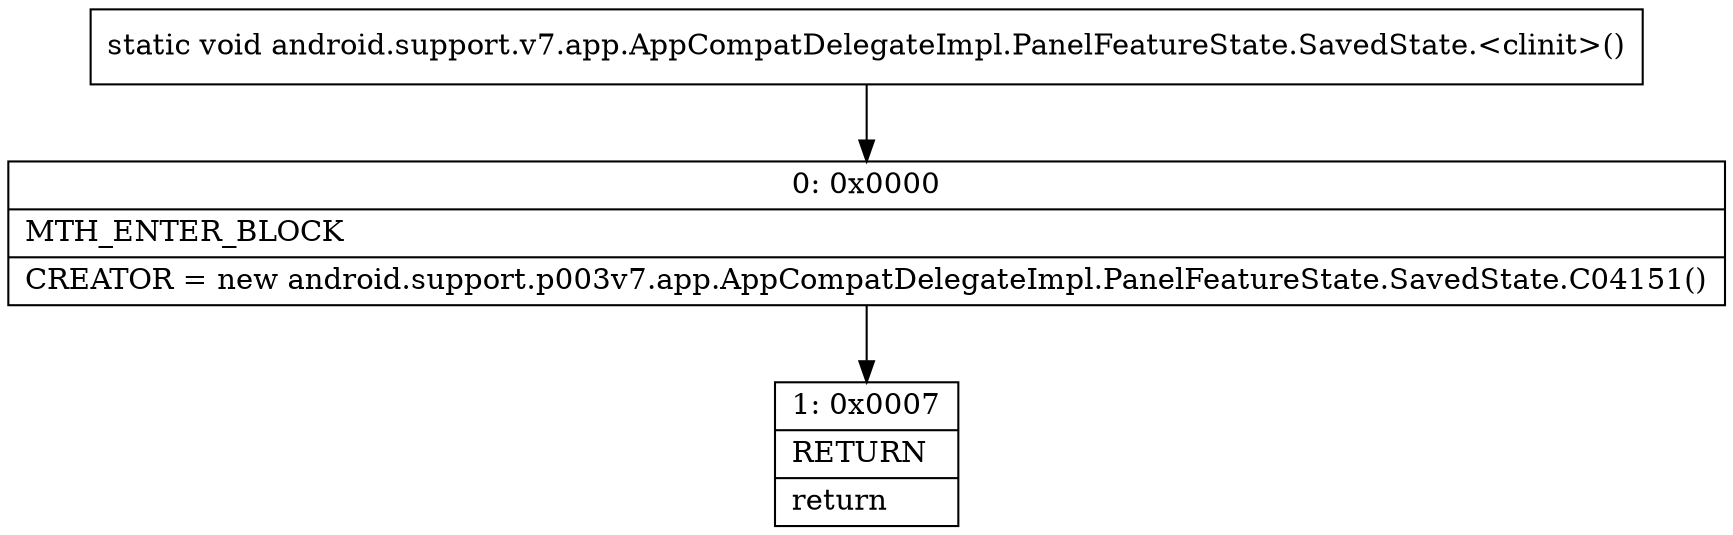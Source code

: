 digraph "CFG forandroid.support.v7.app.AppCompatDelegateImpl.PanelFeatureState.SavedState.\<clinit\>()V" {
Node_0 [shape=record,label="{0\:\ 0x0000|MTH_ENTER_BLOCK\l|CREATOR = new android.support.p003v7.app.AppCompatDelegateImpl.PanelFeatureState.SavedState.C04151()\l}"];
Node_1 [shape=record,label="{1\:\ 0x0007|RETURN\l|return\l}"];
MethodNode[shape=record,label="{static void android.support.v7.app.AppCompatDelegateImpl.PanelFeatureState.SavedState.\<clinit\>() }"];
MethodNode -> Node_0;
Node_0 -> Node_1;
}

